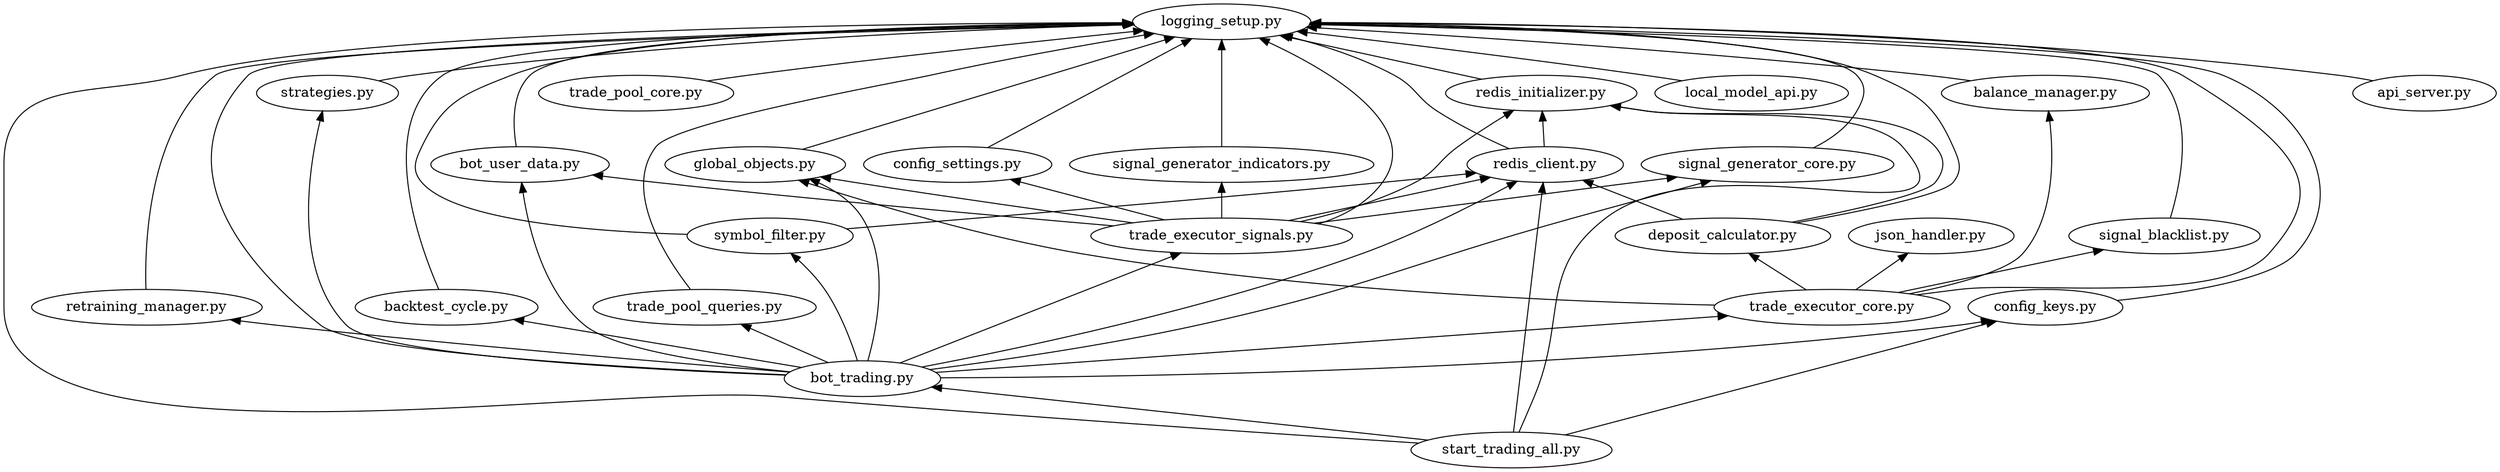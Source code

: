 digraph trading_bot {
    rankdir=BT;

    // Core Trading Logic Modules
    trade_executor_core [label="trade_executor_core.py"];
    trade_executor_signals [label="trade_executor_signals.py"];
    bot_trading [label="bot_trading.py"];
    start_trading_all [label="start_trading_all.py"];
    signal_generator_core [label="signal_generator_core.py"];
    signal_generator_indicators [label="signal_generator_indicators.py"];
    strategies [label="strategies.py"];
    trade_pool_core [label="trade_pool_core.py"];
    trade_pool_queries [label="trade_pool_queries.py"];
    global_objects [label="global_objects.py"];
    symbol_filter [label="symbol_filter.py"];
    balance_manager [label="balance_manager.py"];
    deposit_calculator [label="deposit_calculator.py"];
    signal_blacklist [label="signal_blacklist.py"];
    retraining_manager [label="retraining_manager.py"];
    local_model_api [label="local_model_api.py"];

    // Supporting Modules
    logging_setup [label="logging_setup.py"];
    config_keys [label="config_keys.py"];
    redis_initializer [label="redis_initializer.py"];
    redis_client [label="redis_client.py"];
    json_handler [label="json_handler.py"];
    config_settings [label="config_settings.py"];
    backtest_cycle [label="backtest_cycle.py"];
    bot_user_data [label="bot_user_data.py"];
    api_server [label="api_server.py"];

    // Additional Modules (abbreviated for brevity)
    // ... (other 78 modules)

    // Dependencies
    trade_executor_core -> balance_manager;
    trade_executor_core -> deposit_calculator;
    trade_executor_core -> signal_blacklist;
    trade_executor_core -> logging_setup;
    trade_executor_core -> json_handler;
    trade_executor_core -> global_objects;

    trade_executor_signals -> logging_setup;
    trade_executor_signals -> signal_generator_core;
    trade_executor_signals -> signal_generator_indicators;
    trade_executor_signals -> global_objects;
    trade_executor_signals -> config_settings;
    trade_executor_signals -> redis_initializer;
    trade_executor_signals -> bot_user_data;
    trade_executor_signals -> redis_client;

    bot_trading -> trade_executor_core;
    bot_trading -> trade_executor_signals;
    bot_trading -> logging_setup;
    bot_trading -> signal_generator_core;
    bot_trading -> strategies;
    bot_trading -> trade_pool_queries;
    bot_trading -> global_objects;
    bot_trading -> symbol_filter;
    bot_trading -> config_keys;
    bot_trading -> bot_user_data;
    bot_trading -> redis_client;
    bot_trading -> retraining_manager;
    bot_trading -> backtest_cycle;

    start_trading_all -> bot_trading;
    start_trading_all -> config_keys;
    start_trading_all -> logging_setup;
    start_trading_all -> redis_initializer;
    start_trading_all -> redis_client;

    signal_generator_core -> logging_setup;
    signal_generator_indicators -> logging_setup;
    strategies -> logging_setup;
    trade_pool_core -> logging_setup;
    trade_pool_queries -> logging_setup;
    global_objects -> logging_setup;
    symbol_filter -> logging_setup;
    symbol_filter -> redis_client;
    balance_manager -> logging_setup;
    deposit_calculator -> logging_setup;
    deposit_calculator -> redis_initializer;
    deposit_calculator -> redis_client;
    signal_blacklist -> logging_setup;
    retraining_manager -> logging_setup;
    local_model_api -> logging_setup;

    // Supporting Modules Dependencies
    redis_initializer -> logging_setup;
    redis_client -> redis_initializer;
    redis_client -> logging_setup;
    config_settings -> logging_setup;
    backtest_cycle -> logging_setup;
    bot_user_data -> logging_setup;
    api_server -> logging_setup;
    config_keys -> logging_setup;
}
